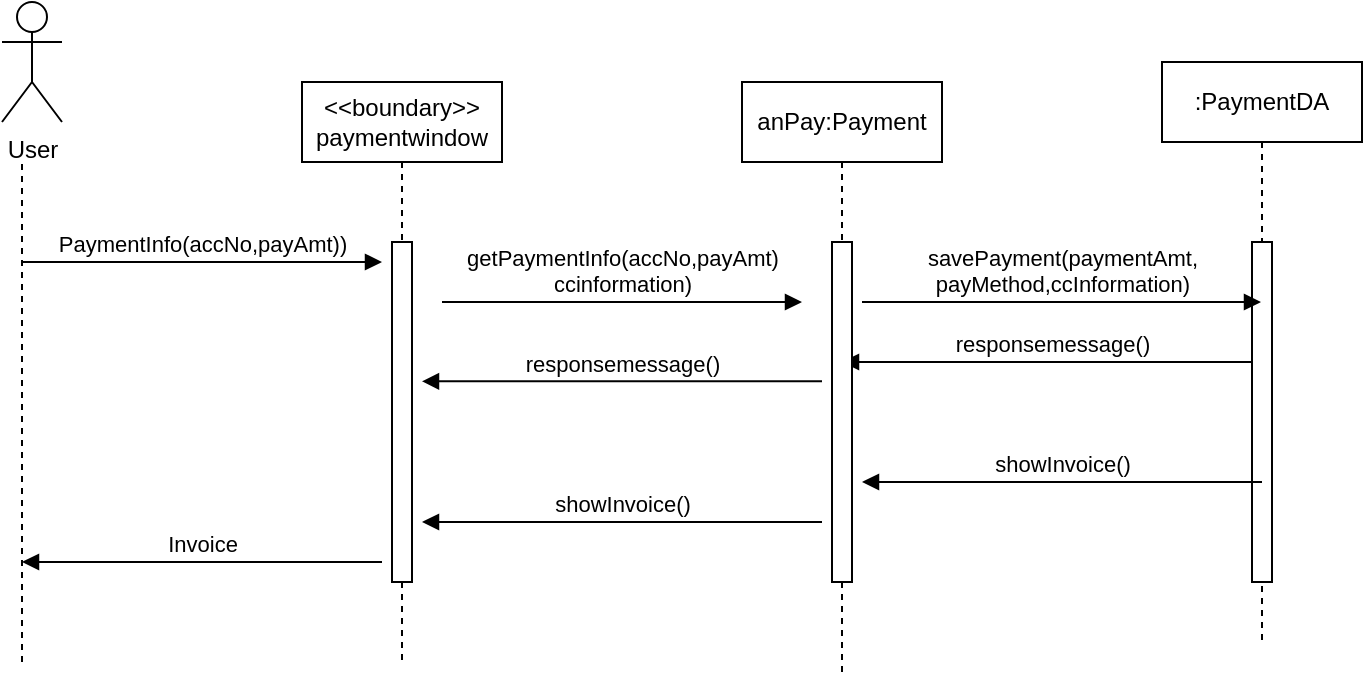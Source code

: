 <mxfile version="23.1.7" type="github">
  <diagram name="Page-1" id="2YBvvXClWsGukQMizWep">
    <mxGraphModel dx="688" dy="401" grid="1" gridSize="10" guides="1" tooltips="1" connect="1" arrows="1" fold="1" page="1" pageScale="1" pageWidth="850" pageHeight="1100" math="0" shadow="0">
      <root>
        <mxCell id="0" />
        <mxCell id="1" parent="0" />
        <mxCell id="aM9ryv3xv72pqoxQDRHE-5" value="&amp;lt;&amp;lt;boundary&amp;gt;&amp;gt;&lt;br&gt;paymentwindow" style="shape=umlLifeline;perimeter=lifelinePerimeter;whiteSpace=wrap;html=1;container=0;dropTarget=0;collapsible=0;recursiveResize=0;outlineConnect=0;portConstraint=eastwest;newEdgeStyle={&quot;edgeStyle&quot;:&quot;elbowEdgeStyle&quot;,&quot;elbow&quot;:&quot;vertical&quot;,&quot;curved&quot;:0,&quot;rounded&quot;:0};" parent="1" vertex="1">
          <mxGeometry x="290" y="40" width="100" height="290" as="geometry" />
        </mxCell>
        <mxCell id="aM9ryv3xv72pqoxQDRHE-6" value="" style="html=1;points=[];perimeter=orthogonalPerimeter;outlineConnect=0;targetShapes=umlLifeline;portConstraint=eastwest;newEdgeStyle={&quot;edgeStyle&quot;:&quot;elbowEdgeStyle&quot;,&quot;elbow&quot;:&quot;vertical&quot;,&quot;curved&quot;:0,&quot;rounded&quot;:0};" parent="aM9ryv3xv72pqoxQDRHE-5" vertex="1">
          <mxGeometry x="45" y="80" width="10" height="170" as="geometry" />
        </mxCell>
        <mxCell id="aM9ryv3xv72pqoxQDRHE-9" value="responsemessage()" style="html=1;verticalAlign=bottom;endArrow=block;edgeStyle=elbowEdgeStyle;elbow=vertical;curved=0;rounded=0;" parent="1" edge="1">
          <mxGeometry x="0.001" relative="1" as="geometry">
            <mxPoint x="770" y="180" as="sourcePoint" />
            <Array as="points" />
            <mxPoint x="560" y="180" as="targetPoint" />
            <mxPoint as="offset" />
          </mxGeometry>
        </mxCell>
        <mxCell id="q2_6gILEYqj1DL4kAxAB-1" value="User" style="shape=umlActor;verticalLabelPosition=bottom;verticalAlign=top;html=1;outlineConnect=0;" vertex="1" parent="1">
          <mxGeometry x="140" width="30" height="60" as="geometry" />
        </mxCell>
        <mxCell id="q2_6gILEYqj1DL4kAxAB-4" value="anPay:Payment" style="shape=umlLifeline;perimeter=lifelinePerimeter;whiteSpace=wrap;html=1;container=0;dropTarget=0;collapsible=0;recursiveResize=0;outlineConnect=0;portConstraint=eastwest;newEdgeStyle={&quot;edgeStyle&quot;:&quot;elbowEdgeStyle&quot;,&quot;elbow&quot;:&quot;vertical&quot;,&quot;curved&quot;:0,&quot;rounded&quot;:0};" vertex="1" parent="1">
          <mxGeometry x="510" y="40" width="100" height="295" as="geometry" />
        </mxCell>
        <mxCell id="q2_6gILEYqj1DL4kAxAB-5" value="" style="html=1;points=[];perimeter=orthogonalPerimeter;outlineConnect=0;targetShapes=umlLifeline;portConstraint=eastwest;newEdgeStyle={&quot;edgeStyle&quot;:&quot;elbowEdgeStyle&quot;,&quot;elbow&quot;:&quot;vertical&quot;,&quot;curved&quot;:0,&quot;rounded&quot;:0};" vertex="1" parent="q2_6gILEYqj1DL4kAxAB-4">
          <mxGeometry x="45" y="80" width="10" height="170" as="geometry" />
        </mxCell>
        <mxCell id="q2_6gILEYqj1DL4kAxAB-8" value="showInvoice()" style="html=1;verticalAlign=bottom;endArrow=block;edgeStyle=elbowEdgeStyle;elbow=vertical;curved=0;rounded=0;" edge="1" parent="1">
          <mxGeometry x="0.001" relative="1" as="geometry">
            <mxPoint x="550" y="260" as="sourcePoint" />
            <Array as="points">
              <mxPoint x="390" y="260" />
            </Array>
            <mxPoint x="350" y="260" as="targetPoint" />
            <mxPoint as="offset" />
          </mxGeometry>
        </mxCell>
        <mxCell id="q2_6gILEYqj1DL4kAxAB-9" value=":PaymentDA" style="shape=umlLifeline;perimeter=lifelinePerimeter;whiteSpace=wrap;html=1;container=0;dropTarget=0;collapsible=0;recursiveResize=0;outlineConnect=0;portConstraint=eastwest;newEdgeStyle={&quot;edgeStyle&quot;:&quot;elbowEdgeStyle&quot;,&quot;elbow&quot;:&quot;vertical&quot;,&quot;curved&quot;:0,&quot;rounded&quot;:0};" vertex="1" parent="1">
          <mxGeometry x="720" y="30" width="100" height="290" as="geometry" />
        </mxCell>
        <mxCell id="q2_6gILEYqj1DL4kAxAB-10" value="" style="html=1;points=[];perimeter=orthogonalPerimeter;outlineConnect=0;targetShapes=umlLifeline;portConstraint=eastwest;newEdgeStyle={&quot;edgeStyle&quot;:&quot;elbowEdgeStyle&quot;,&quot;elbow&quot;:&quot;vertical&quot;,&quot;curved&quot;:0,&quot;rounded&quot;:0};" vertex="1" parent="q2_6gILEYqj1DL4kAxAB-9">
          <mxGeometry x="45" y="90" width="10" height="170" as="geometry" />
        </mxCell>
        <mxCell id="q2_6gILEYqj1DL4kAxAB-13" value="savePayment(paymentAmt,&lt;br&gt;payMethod,ccInformation)" style="html=1;verticalAlign=bottom;endArrow=block;edgeStyle=elbowEdgeStyle;elbow=vertical;curved=0;rounded=0;" edge="1" parent="1" target="q2_6gILEYqj1DL4kAxAB-9">
          <mxGeometry relative="1" as="geometry">
            <mxPoint x="570" y="150" as="sourcePoint" />
            <Array as="points">
              <mxPoint x="700" y="150" />
              <mxPoint x="650" y="150" />
              <mxPoint x="595" y="150" />
            </Array>
            <mxPoint x="750" y="150" as="targetPoint" />
          </mxGeometry>
        </mxCell>
        <mxCell id="q2_6gILEYqj1DL4kAxAB-21" value="" style="endArrow=none;dashed=1;html=1;rounded=0;" edge="1" parent="1">
          <mxGeometry width="50" height="50" relative="1" as="geometry">
            <mxPoint x="150" y="330" as="sourcePoint" />
            <mxPoint x="150" y="80" as="targetPoint" />
          </mxGeometry>
        </mxCell>
        <mxCell id="q2_6gILEYqj1DL4kAxAB-24" value="PaymentInfo(accNo,payAmt))" style="html=1;verticalAlign=bottom;endArrow=block;edgeStyle=elbowEdgeStyle;elbow=horizontal;curved=0;rounded=0;" edge="1" parent="1">
          <mxGeometry relative="1" as="geometry">
            <mxPoint x="150" y="130" as="sourcePoint" />
            <Array as="points">
              <mxPoint x="175" y="130" />
            </Array>
            <mxPoint x="330" y="130" as="targetPoint" />
            <mxPoint as="offset" />
          </mxGeometry>
        </mxCell>
        <mxCell id="q2_6gILEYqj1DL4kAxAB-26" value="responsemessage()" style="html=1;verticalAlign=bottom;endArrow=block;edgeStyle=elbowEdgeStyle;elbow=vertical;curved=0;rounded=0;" edge="1" parent="1">
          <mxGeometry x="0.001" relative="1" as="geometry">
            <mxPoint x="550" y="189.66" as="sourcePoint" />
            <Array as="points">
              <mxPoint x="390" y="189.66" />
            </Array>
            <mxPoint x="350" y="189.66" as="targetPoint" />
            <mxPoint as="offset" />
          </mxGeometry>
        </mxCell>
        <mxCell id="q2_6gILEYqj1DL4kAxAB-30" value="getPaymentInfo(accNo,payAmt)&lt;br&gt;ccinformation)" style="html=1;verticalAlign=bottom;endArrow=block;edgeStyle=elbowEdgeStyle;elbow=vertical;curved=0;rounded=0;" edge="1" parent="1">
          <mxGeometry relative="1" as="geometry">
            <mxPoint x="360" y="150" as="sourcePoint" />
            <Array as="points">
              <mxPoint x="385" y="150" />
            </Array>
            <mxPoint x="540" y="150" as="targetPoint" />
          </mxGeometry>
        </mxCell>
        <mxCell id="q2_6gILEYqj1DL4kAxAB-36" value="Invoice" style="html=1;verticalAlign=bottom;endArrow=block;edgeStyle=elbowEdgeStyle;elbow=vertical;curved=0;rounded=0;" edge="1" parent="1">
          <mxGeometry x="0.001" relative="1" as="geometry">
            <mxPoint x="330" y="280" as="sourcePoint" />
            <Array as="points">
              <mxPoint x="190" y="280" />
            </Array>
            <mxPoint x="150" y="280" as="targetPoint" />
            <mxPoint as="offset" />
          </mxGeometry>
        </mxCell>
        <mxCell id="q2_6gILEYqj1DL4kAxAB-38" value="showInvoice()" style="html=1;verticalAlign=bottom;endArrow=block;edgeStyle=elbowEdgeStyle;elbow=vertical;curved=0;rounded=0;" edge="1" parent="1">
          <mxGeometry x="0.001" relative="1" as="geometry">
            <mxPoint x="770" y="240" as="sourcePoint" />
            <Array as="points">
              <mxPoint x="610" y="240" />
            </Array>
            <mxPoint x="570" y="240" as="targetPoint" />
            <mxPoint as="offset" />
          </mxGeometry>
        </mxCell>
      </root>
    </mxGraphModel>
  </diagram>
</mxfile>
